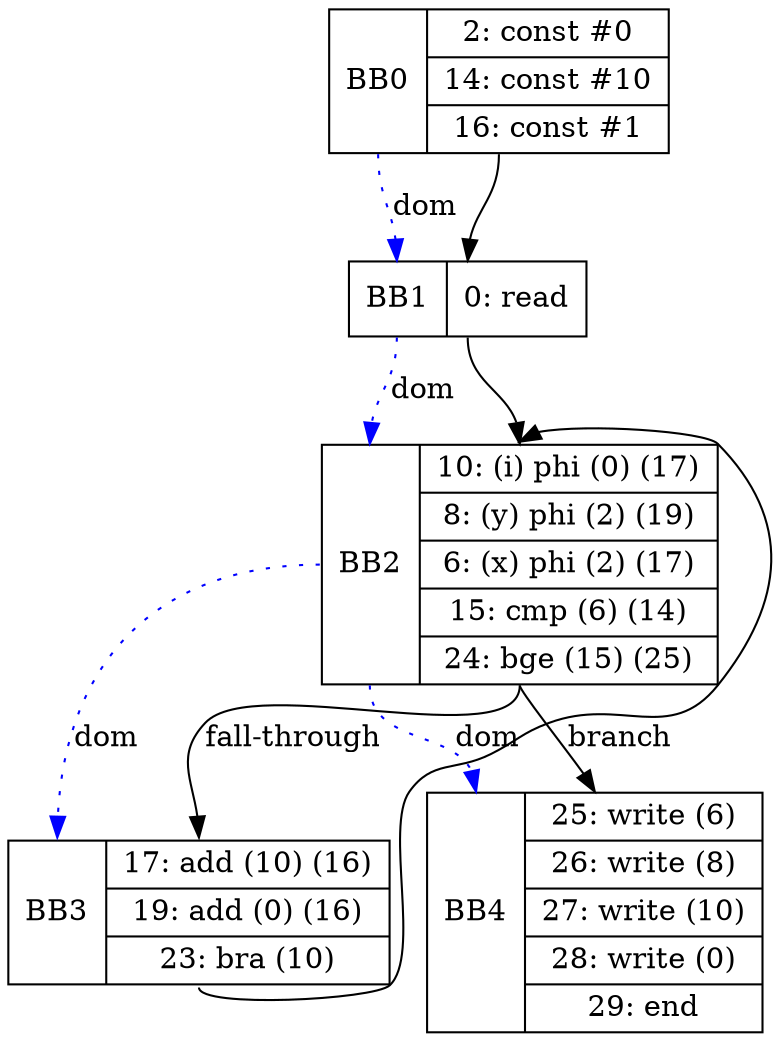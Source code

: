 digraph G {
	bb0 [shape=record, label="<b>BB0 | { 2: const #0 | 14: const #10 | 16: const #1 }"];


	bb1 [shape=record, label="<b>BB1 | { 0: read }"];
	bb1:s -> bb2:n ;
	bb0:b -> bb1:b [color=blue, style=dotted, label="dom"];


	bb2 [shape=record, label="<b>BB2 | { 10: (i) phi (0) (17) | 8: (y) phi (2) (19) | 6: (x) phi (2) (17) | 15: cmp (6) (14) | 24: bge (15) (25) }"];
	bb2:s -> bb3:n [label="fall-through"];
	bb2:s -> bb4:n [label="branch"];
	bb1:b -> bb2:b [color=blue, style=dotted, label="dom"];


	bb3 [shape=record, label="<b>BB3 | { 17: add (10) (16) | 19: add (0) (16) | 23: bra (10) }"];
	bb3:s -> bb2:n ;
	bb2:b -> bb3:b [color=blue, style=dotted, label="dom"];


	bb4 [shape=record, label="<b>BB4 | { 25: write (6) | 26: write (8) | 27: write (10) | 28: write (0) | 29: end }"];
	bb2:b -> bb4:b [color=blue, style=dotted, label="dom"];


	bb0:s -> bb1:n
}